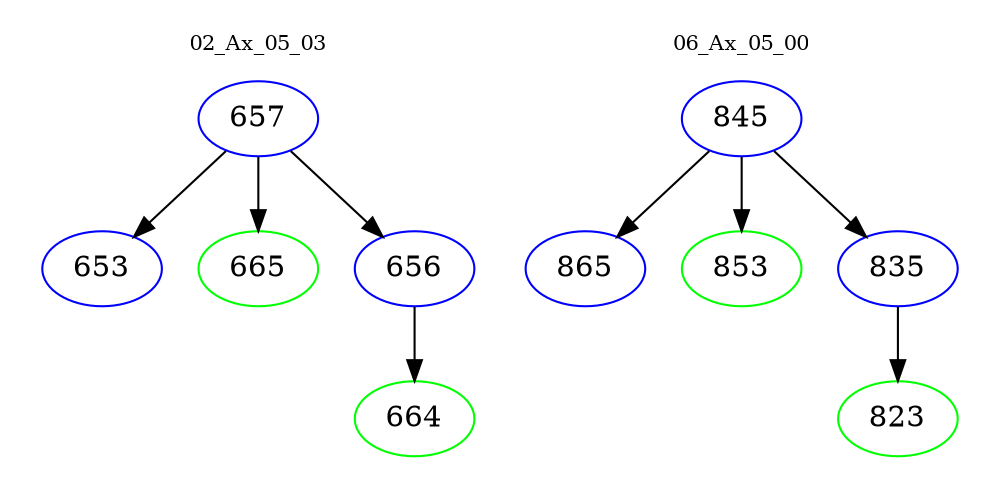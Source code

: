 digraph{
subgraph cluster_0 {
color = white
label = "02_Ax_05_03";
fontsize=10;
T0_657 [label="657", color="blue"]
T0_657 -> T0_653 [color="black"]
T0_653 [label="653", color="blue"]
T0_657 -> T0_665 [color="black"]
T0_665 [label="665", color="green"]
T0_657 -> T0_656 [color="black"]
T0_656 [label="656", color="blue"]
T0_656 -> T0_664 [color="black"]
T0_664 [label="664", color="green"]
}
subgraph cluster_1 {
color = white
label = "06_Ax_05_00";
fontsize=10;
T1_845 [label="845", color="blue"]
T1_845 -> T1_865 [color="black"]
T1_865 [label="865", color="blue"]
T1_845 -> T1_853 [color="black"]
T1_853 [label="853", color="green"]
T1_845 -> T1_835 [color="black"]
T1_835 [label="835", color="blue"]
T1_835 -> T1_823 [color="black"]
T1_823 [label="823", color="green"]
}
}
